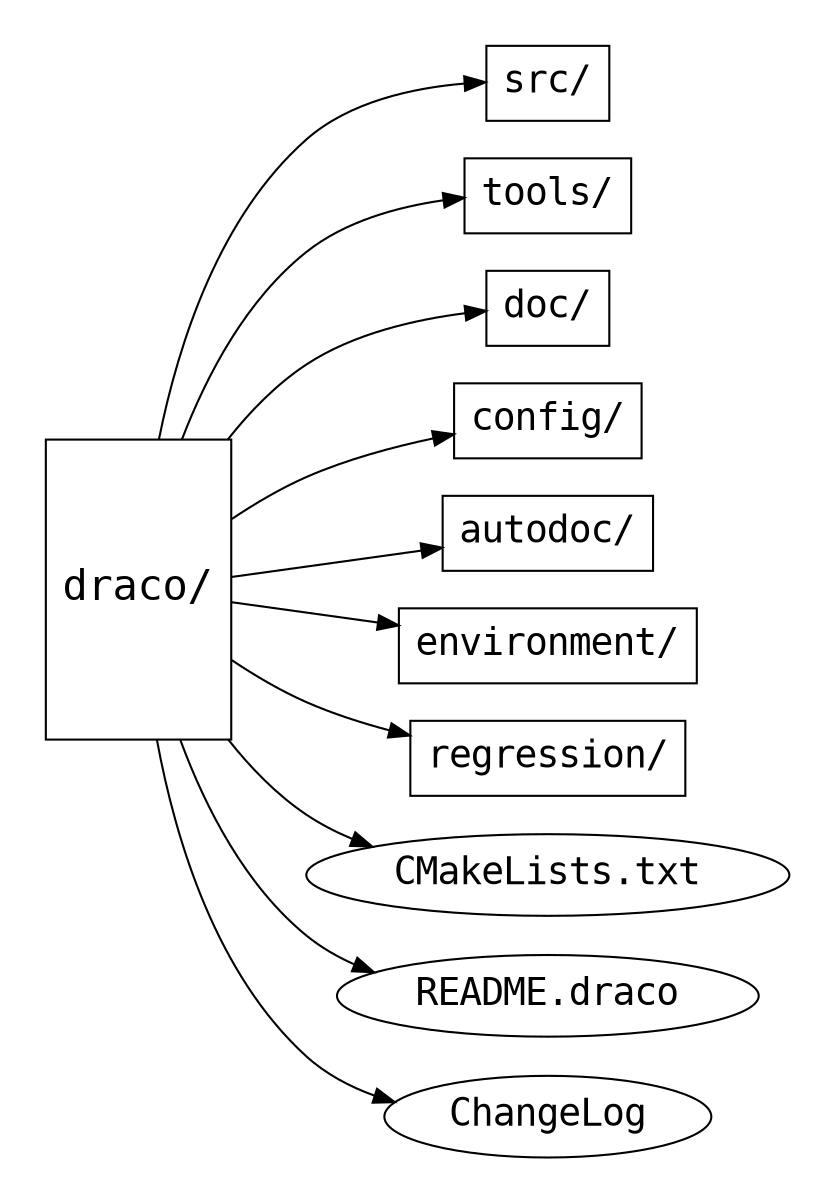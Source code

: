 /* Time-stamp: <99/02/11 18:10:47 tme> */

digraph source_tree {
  /* graph attributes */
    center=1;
    margin=".25,.25";
    size="6.5,9";
    rankdir=LR;
    
  /* main directories */

  /* .. level */
    node [fontname=Courier];
    
    draco  [label="draco/", fontsize=20, shape=box, height=2];

  /* draco/ level */
    node [fontsize=18];
    {
      /* directories */
	node   [shape=box];
	src    [label="src/"];
	tools  [label="tools/"];
	doc    [label="doc/"];
	config [label="config/"];
    autodoc [label="autodoc/"];
    environment [label="environment/"];
    regression [ label="regression/"];

      /* files */
	node       [shape=ellipse];
	draco_cml  [label="CMakeLists.txt"];
	readme     [label="README.draco"];
	change     [label="ChangeLog"];
    }
    
  /* tree */
    
    draco -> {src tools doc config autodoc environment regression 
              draco_cml readme change};
}
